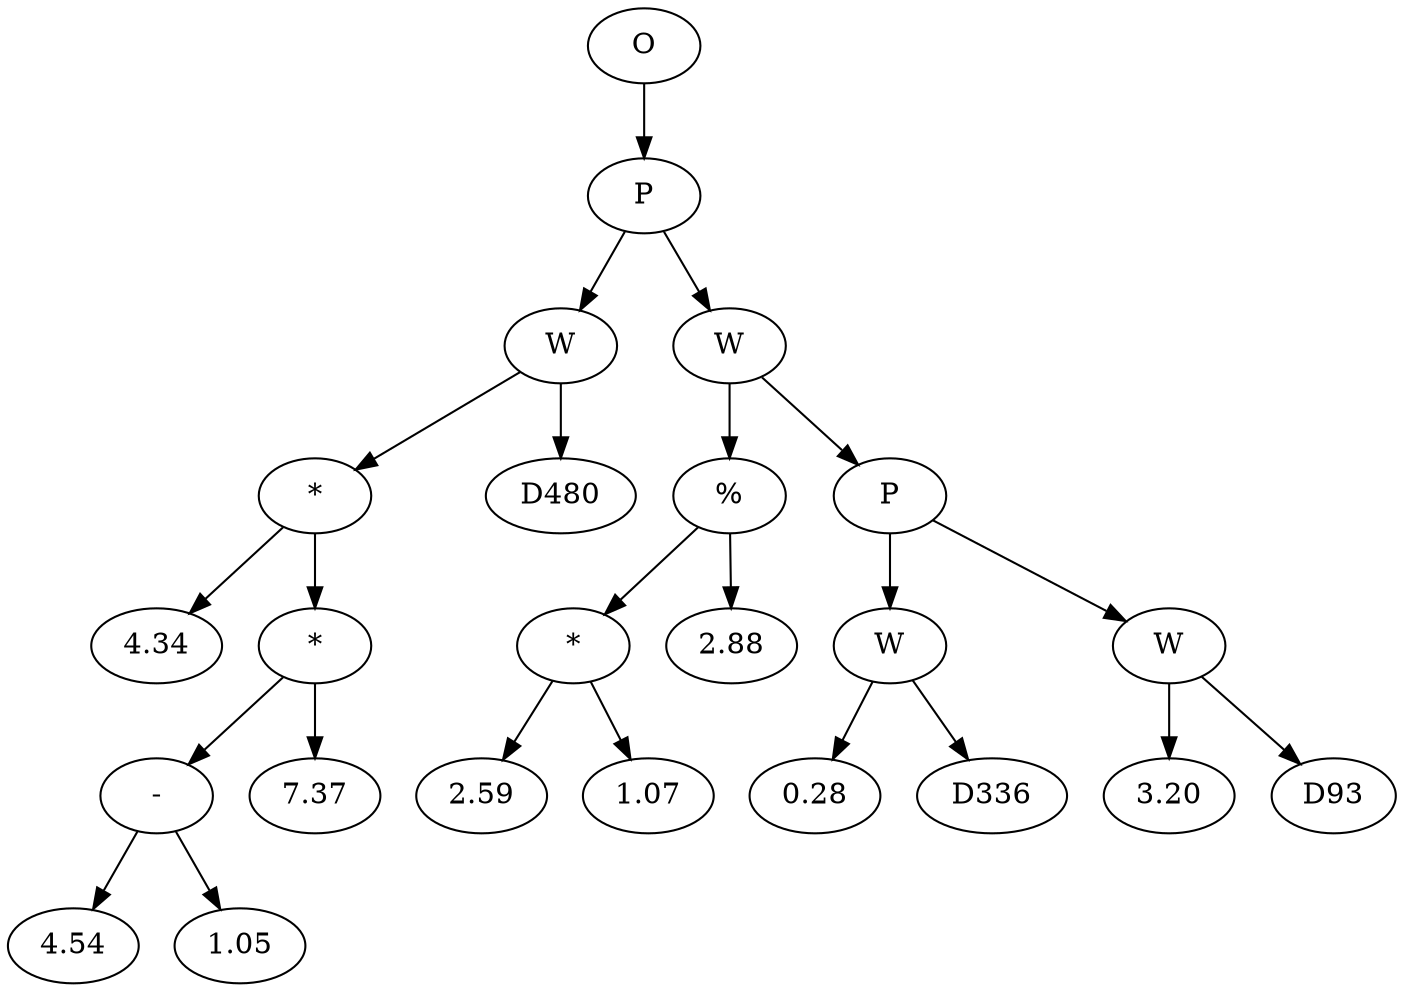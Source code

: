 // Tree
digraph {
	18409169 [label=O]
	18409170 [label=P]
	18409169 -> 18409170
	18409171 [label=W]
	18409170 -> 18409171
	18409172 [label="*"]
	18409171 -> 18409172
	18409173 [label=4.34]
	18409172 -> 18409173
	18409174 [label="*"]
	18409172 -> 18409174
	18409175 [label="-"]
	18409174 -> 18409175
	18409176 [label=4.54]
	18409175 -> 18409176
	18409177 [label=1.05]
	18409175 -> 18409177
	18409178 [label=7.37]
	18409174 -> 18409178
	18409179 [label=D480]
	18409171 -> 18409179
	18409180 [label=W]
	18409170 -> 18409180
	18409181 [label="%"]
	18409180 -> 18409181
	18409182 [label="*"]
	18409181 -> 18409182
	18409183 [label=2.59]
	18409182 -> 18409183
	18409184 [label=1.07]
	18409182 -> 18409184
	18409185 [label=2.88]
	18409181 -> 18409185
	18409186 [label=P]
	18409180 -> 18409186
	18409187 [label=W]
	18409186 -> 18409187
	18409188 [label=0.28]
	18409187 -> 18409188
	18409189 [label=D336]
	18409187 -> 18409189
	18409190 [label=W]
	18409186 -> 18409190
	18409191 [label=3.20]
	18409190 -> 18409191
	18409192 [label=D93]
	18409190 -> 18409192
}
